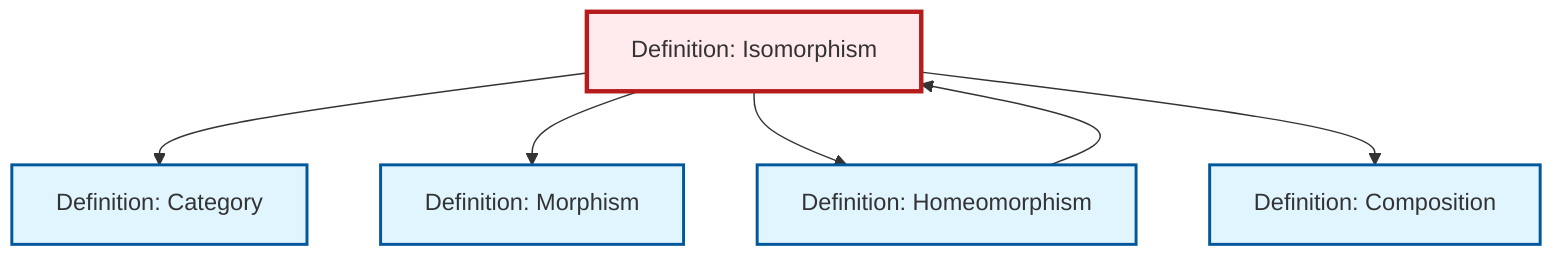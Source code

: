 graph TD
    classDef definition fill:#e1f5fe,stroke:#01579b,stroke-width:2px
    classDef theorem fill:#f3e5f5,stroke:#4a148c,stroke-width:2px
    classDef axiom fill:#fff3e0,stroke:#e65100,stroke-width:2px
    classDef example fill:#e8f5e9,stroke:#1b5e20,stroke-width:2px
    classDef current fill:#ffebee,stroke:#b71c1c,stroke-width:3px
    def-isomorphism["Definition: Isomorphism"]:::definition
    def-morphism["Definition: Morphism"]:::definition
    def-composition["Definition: Composition"]:::definition
    def-category["Definition: Category"]:::definition
    def-homeomorphism["Definition: Homeomorphism"]:::definition
    def-isomorphism --> def-category
    def-homeomorphism --> def-isomorphism
    def-isomorphism --> def-morphism
    def-isomorphism --> def-homeomorphism
    def-isomorphism --> def-composition
    class def-isomorphism current